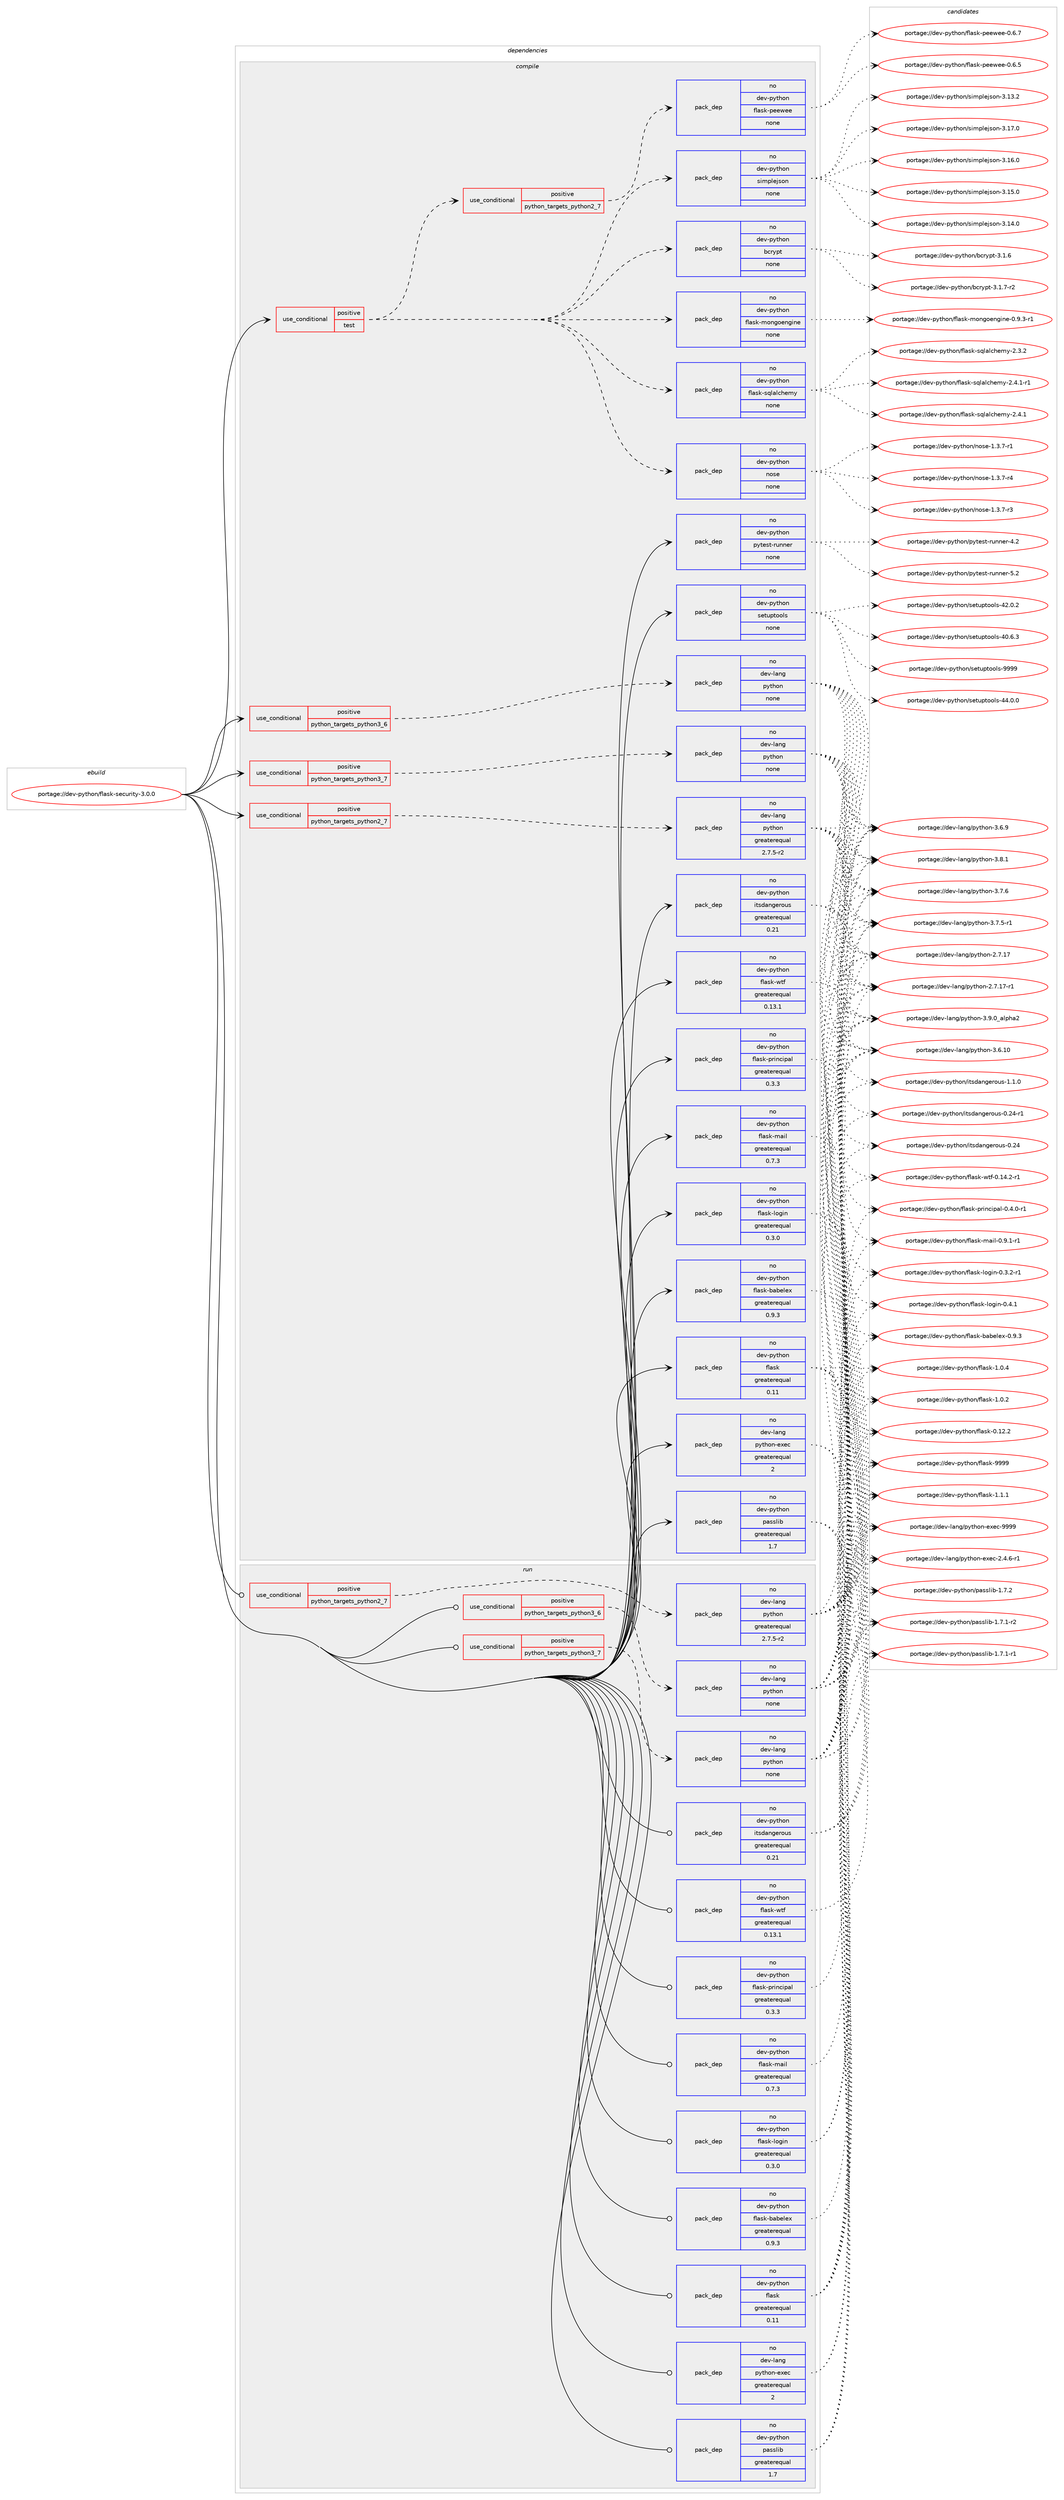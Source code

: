 digraph prolog {

# *************
# Graph options
# *************

newrank=true;
concentrate=true;
compound=true;
graph [rankdir=LR,fontname=Helvetica,fontsize=10,ranksep=1.5];#, ranksep=2.5, nodesep=0.2];
edge  [arrowhead=vee];
node  [fontname=Helvetica,fontsize=10];

# **********
# The ebuild
# **********

subgraph cluster_leftcol {
color=gray;
rank=same;
label=<<i>ebuild</i>>;
id [label="portage://dev-python/flask-security-3.0.0", color=red, width=4, href="../dev-python/flask-security-3.0.0.svg"];
}

# ****************
# The dependencies
# ****************

subgraph cluster_midcol {
color=gray;
label=<<i>dependencies</i>>;
subgraph cluster_compile {
fillcolor="#eeeeee";
style=filled;
label=<<i>compile</i>>;
subgraph cond115737 {
dependency460338 [label=<<TABLE BORDER="0" CELLBORDER="1" CELLSPACING="0" CELLPADDING="4"><TR><TD ROWSPAN="3" CELLPADDING="10">use_conditional</TD></TR><TR><TD>positive</TD></TR><TR><TD>python_targets_python2_7</TD></TR></TABLE>>, shape=none, color=red];
subgraph pack339611 {
dependency460339 [label=<<TABLE BORDER="0" CELLBORDER="1" CELLSPACING="0" CELLPADDING="4" WIDTH="220"><TR><TD ROWSPAN="6" CELLPADDING="30">pack_dep</TD></TR><TR><TD WIDTH="110">no</TD></TR><TR><TD>dev-lang</TD></TR><TR><TD>python</TD></TR><TR><TD>greaterequal</TD></TR><TR><TD>2.7.5-r2</TD></TR></TABLE>>, shape=none, color=blue];
}
dependency460338:e -> dependency460339:w [weight=20,style="dashed",arrowhead="vee"];
}
id:e -> dependency460338:w [weight=20,style="solid",arrowhead="vee"];
subgraph cond115738 {
dependency460340 [label=<<TABLE BORDER="0" CELLBORDER="1" CELLSPACING="0" CELLPADDING="4"><TR><TD ROWSPAN="3" CELLPADDING="10">use_conditional</TD></TR><TR><TD>positive</TD></TR><TR><TD>python_targets_python3_6</TD></TR></TABLE>>, shape=none, color=red];
subgraph pack339612 {
dependency460341 [label=<<TABLE BORDER="0" CELLBORDER="1" CELLSPACING="0" CELLPADDING="4" WIDTH="220"><TR><TD ROWSPAN="6" CELLPADDING="30">pack_dep</TD></TR><TR><TD WIDTH="110">no</TD></TR><TR><TD>dev-lang</TD></TR><TR><TD>python</TD></TR><TR><TD>none</TD></TR><TR><TD></TD></TR></TABLE>>, shape=none, color=blue];
}
dependency460340:e -> dependency460341:w [weight=20,style="dashed",arrowhead="vee"];
}
id:e -> dependency460340:w [weight=20,style="solid",arrowhead="vee"];
subgraph cond115739 {
dependency460342 [label=<<TABLE BORDER="0" CELLBORDER="1" CELLSPACING="0" CELLPADDING="4"><TR><TD ROWSPAN="3" CELLPADDING="10">use_conditional</TD></TR><TR><TD>positive</TD></TR><TR><TD>python_targets_python3_7</TD></TR></TABLE>>, shape=none, color=red];
subgraph pack339613 {
dependency460343 [label=<<TABLE BORDER="0" CELLBORDER="1" CELLSPACING="0" CELLPADDING="4" WIDTH="220"><TR><TD ROWSPAN="6" CELLPADDING="30">pack_dep</TD></TR><TR><TD WIDTH="110">no</TD></TR><TR><TD>dev-lang</TD></TR><TR><TD>python</TD></TR><TR><TD>none</TD></TR><TR><TD></TD></TR></TABLE>>, shape=none, color=blue];
}
dependency460342:e -> dependency460343:w [weight=20,style="dashed",arrowhead="vee"];
}
id:e -> dependency460342:w [weight=20,style="solid",arrowhead="vee"];
subgraph cond115740 {
dependency460344 [label=<<TABLE BORDER="0" CELLBORDER="1" CELLSPACING="0" CELLPADDING="4"><TR><TD ROWSPAN="3" CELLPADDING="10">use_conditional</TD></TR><TR><TD>positive</TD></TR><TR><TD>test</TD></TR></TABLE>>, shape=none, color=red];
subgraph pack339614 {
dependency460345 [label=<<TABLE BORDER="0" CELLBORDER="1" CELLSPACING="0" CELLPADDING="4" WIDTH="220"><TR><TD ROWSPAN="6" CELLPADDING="30">pack_dep</TD></TR><TR><TD WIDTH="110">no</TD></TR><TR><TD>dev-python</TD></TR><TR><TD>nose</TD></TR><TR><TD>none</TD></TR><TR><TD></TD></TR></TABLE>>, shape=none, color=blue];
}
dependency460344:e -> dependency460345:w [weight=20,style="dashed",arrowhead="vee"];
subgraph pack339615 {
dependency460346 [label=<<TABLE BORDER="0" CELLBORDER="1" CELLSPACING="0" CELLPADDING="4" WIDTH="220"><TR><TD ROWSPAN="6" CELLPADDING="30">pack_dep</TD></TR><TR><TD WIDTH="110">no</TD></TR><TR><TD>dev-python</TD></TR><TR><TD>flask-sqlalchemy</TD></TR><TR><TD>none</TD></TR><TR><TD></TD></TR></TABLE>>, shape=none, color=blue];
}
dependency460344:e -> dependency460346:w [weight=20,style="dashed",arrowhead="vee"];
subgraph pack339616 {
dependency460347 [label=<<TABLE BORDER="0" CELLBORDER="1" CELLSPACING="0" CELLPADDING="4" WIDTH="220"><TR><TD ROWSPAN="6" CELLPADDING="30">pack_dep</TD></TR><TR><TD WIDTH="110">no</TD></TR><TR><TD>dev-python</TD></TR><TR><TD>flask-mongoengine</TD></TR><TR><TD>none</TD></TR><TR><TD></TD></TR></TABLE>>, shape=none, color=blue];
}
dependency460344:e -> dependency460347:w [weight=20,style="dashed",arrowhead="vee"];
subgraph pack339617 {
dependency460348 [label=<<TABLE BORDER="0" CELLBORDER="1" CELLSPACING="0" CELLPADDING="4" WIDTH="220"><TR><TD ROWSPAN="6" CELLPADDING="30">pack_dep</TD></TR><TR><TD WIDTH="110">no</TD></TR><TR><TD>dev-python</TD></TR><TR><TD>bcrypt</TD></TR><TR><TD>none</TD></TR><TR><TD></TD></TR></TABLE>>, shape=none, color=blue];
}
dependency460344:e -> dependency460348:w [weight=20,style="dashed",arrowhead="vee"];
subgraph pack339618 {
dependency460349 [label=<<TABLE BORDER="0" CELLBORDER="1" CELLSPACING="0" CELLPADDING="4" WIDTH="220"><TR><TD ROWSPAN="6" CELLPADDING="30">pack_dep</TD></TR><TR><TD WIDTH="110">no</TD></TR><TR><TD>dev-python</TD></TR><TR><TD>simplejson</TD></TR><TR><TD>none</TD></TR><TR><TD></TD></TR></TABLE>>, shape=none, color=blue];
}
dependency460344:e -> dependency460349:w [weight=20,style="dashed",arrowhead="vee"];
subgraph cond115741 {
dependency460350 [label=<<TABLE BORDER="0" CELLBORDER="1" CELLSPACING="0" CELLPADDING="4"><TR><TD ROWSPAN="3" CELLPADDING="10">use_conditional</TD></TR><TR><TD>positive</TD></TR><TR><TD>python_targets_python2_7</TD></TR></TABLE>>, shape=none, color=red];
subgraph pack339619 {
dependency460351 [label=<<TABLE BORDER="0" CELLBORDER="1" CELLSPACING="0" CELLPADDING="4" WIDTH="220"><TR><TD ROWSPAN="6" CELLPADDING="30">pack_dep</TD></TR><TR><TD WIDTH="110">no</TD></TR><TR><TD>dev-python</TD></TR><TR><TD>flask-peewee</TD></TR><TR><TD>none</TD></TR><TR><TD></TD></TR></TABLE>>, shape=none, color=blue];
}
dependency460350:e -> dependency460351:w [weight=20,style="dashed",arrowhead="vee"];
}
dependency460344:e -> dependency460350:w [weight=20,style="dashed",arrowhead="vee"];
}
id:e -> dependency460344:w [weight=20,style="solid",arrowhead="vee"];
subgraph pack339620 {
dependency460352 [label=<<TABLE BORDER="0" CELLBORDER="1" CELLSPACING="0" CELLPADDING="4" WIDTH="220"><TR><TD ROWSPAN="6" CELLPADDING="30">pack_dep</TD></TR><TR><TD WIDTH="110">no</TD></TR><TR><TD>dev-lang</TD></TR><TR><TD>python-exec</TD></TR><TR><TD>greaterequal</TD></TR><TR><TD>2</TD></TR></TABLE>>, shape=none, color=blue];
}
id:e -> dependency460352:w [weight=20,style="solid",arrowhead="vee"];
subgraph pack339621 {
dependency460353 [label=<<TABLE BORDER="0" CELLBORDER="1" CELLSPACING="0" CELLPADDING="4" WIDTH="220"><TR><TD ROWSPAN="6" CELLPADDING="30">pack_dep</TD></TR><TR><TD WIDTH="110">no</TD></TR><TR><TD>dev-python</TD></TR><TR><TD>flask</TD></TR><TR><TD>greaterequal</TD></TR><TR><TD>0.11</TD></TR></TABLE>>, shape=none, color=blue];
}
id:e -> dependency460353:w [weight=20,style="solid",arrowhead="vee"];
subgraph pack339622 {
dependency460354 [label=<<TABLE BORDER="0" CELLBORDER="1" CELLSPACING="0" CELLPADDING="4" WIDTH="220"><TR><TD ROWSPAN="6" CELLPADDING="30">pack_dep</TD></TR><TR><TD WIDTH="110">no</TD></TR><TR><TD>dev-python</TD></TR><TR><TD>flask-babelex</TD></TR><TR><TD>greaterequal</TD></TR><TR><TD>0.9.3</TD></TR></TABLE>>, shape=none, color=blue];
}
id:e -> dependency460354:w [weight=20,style="solid",arrowhead="vee"];
subgraph pack339623 {
dependency460355 [label=<<TABLE BORDER="0" CELLBORDER="1" CELLSPACING="0" CELLPADDING="4" WIDTH="220"><TR><TD ROWSPAN="6" CELLPADDING="30">pack_dep</TD></TR><TR><TD WIDTH="110">no</TD></TR><TR><TD>dev-python</TD></TR><TR><TD>flask-login</TD></TR><TR><TD>greaterequal</TD></TR><TR><TD>0.3.0</TD></TR></TABLE>>, shape=none, color=blue];
}
id:e -> dependency460355:w [weight=20,style="solid",arrowhead="vee"];
subgraph pack339624 {
dependency460356 [label=<<TABLE BORDER="0" CELLBORDER="1" CELLSPACING="0" CELLPADDING="4" WIDTH="220"><TR><TD ROWSPAN="6" CELLPADDING="30">pack_dep</TD></TR><TR><TD WIDTH="110">no</TD></TR><TR><TD>dev-python</TD></TR><TR><TD>flask-mail</TD></TR><TR><TD>greaterequal</TD></TR><TR><TD>0.7.3</TD></TR></TABLE>>, shape=none, color=blue];
}
id:e -> dependency460356:w [weight=20,style="solid",arrowhead="vee"];
subgraph pack339625 {
dependency460357 [label=<<TABLE BORDER="0" CELLBORDER="1" CELLSPACING="0" CELLPADDING="4" WIDTH="220"><TR><TD ROWSPAN="6" CELLPADDING="30">pack_dep</TD></TR><TR><TD WIDTH="110">no</TD></TR><TR><TD>dev-python</TD></TR><TR><TD>flask-principal</TD></TR><TR><TD>greaterequal</TD></TR><TR><TD>0.3.3</TD></TR></TABLE>>, shape=none, color=blue];
}
id:e -> dependency460357:w [weight=20,style="solid",arrowhead="vee"];
subgraph pack339626 {
dependency460358 [label=<<TABLE BORDER="0" CELLBORDER="1" CELLSPACING="0" CELLPADDING="4" WIDTH="220"><TR><TD ROWSPAN="6" CELLPADDING="30">pack_dep</TD></TR><TR><TD WIDTH="110">no</TD></TR><TR><TD>dev-python</TD></TR><TR><TD>flask-wtf</TD></TR><TR><TD>greaterequal</TD></TR><TR><TD>0.13.1</TD></TR></TABLE>>, shape=none, color=blue];
}
id:e -> dependency460358:w [weight=20,style="solid",arrowhead="vee"];
subgraph pack339627 {
dependency460359 [label=<<TABLE BORDER="0" CELLBORDER="1" CELLSPACING="0" CELLPADDING="4" WIDTH="220"><TR><TD ROWSPAN="6" CELLPADDING="30">pack_dep</TD></TR><TR><TD WIDTH="110">no</TD></TR><TR><TD>dev-python</TD></TR><TR><TD>itsdangerous</TD></TR><TR><TD>greaterequal</TD></TR><TR><TD>0.21</TD></TR></TABLE>>, shape=none, color=blue];
}
id:e -> dependency460359:w [weight=20,style="solid",arrowhead="vee"];
subgraph pack339628 {
dependency460360 [label=<<TABLE BORDER="0" CELLBORDER="1" CELLSPACING="0" CELLPADDING="4" WIDTH="220"><TR><TD ROWSPAN="6" CELLPADDING="30">pack_dep</TD></TR><TR><TD WIDTH="110">no</TD></TR><TR><TD>dev-python</TD></TR><TR><TD>passlib</TD></TR><TR><TD>greaterequal</TD></TR><TR><TD>1.7</TD></TR></TABLE>>, shape=none, color=blue];
}
id:e -> dependency460360:w [weight=20,style="solid",arrowhead="vee"];
subgraph pack339629 {
dependency460361 [label=<<TABLE BORDER="0" CELLBORDER="1" CELLSPACING="0" CELLPADDING="4" WIDTH="220"><TR><TD ROWSPAN="6" CELLPADDING="30">pack_dep</TD></TR><TR><TD WIDTH="110">no</TD></TR><TR><TD>dev-python</TD></TR><TR><TD>pytest-runner</TD></TR><TR><TD>none</TD></TR><TR><TD></TD></TR></TABLE>>, shape=none, color=blue];
}
id:e -> dependency460361:w [weight=20,style="solid",arrowhead="vee"];
subgraph pack339630 {
dependency460362 [label=<<TABLE BORDER="0" CELLBORDER="1" CELLSPACING="0" CELLPADDING="4" WIDTH="220"><TR><TD ROWSPAN="6" CELLPADDING="30">pack_dep</TD></TR><TR><TD WIDTH="110">no</TD></TR><TR><TD>dev-python</TD></TR><TR><TD>setuptools</TD></TR><TR><TD>none</TD></TR><TR><TD></TD></TR></TABLE>>, shape=none, color=blue];
}
id:e -> dependency460362:w [weight=20,style="solid",arrowhead="vee"];
}
subgraph cluster_compileandrun {
fillcolor="#eeeeee";
style=filled;
label=<<i>compile and run</i>>;
}
subgraph cluster_run {
fillcolor="#eeeeee";
style=filled;
label=<<i>run</i>>;
subgraph cond115742 {
dependency460363 [label=<<TABLE BORDER="0" CELLBORDER="1" CELLSPACING="0" CELLPADDING="4"><TR><TD ROWSPAN="3" CELLPADDING="10">use_conditional</TD></TR><TR><TD>positive</TD></TR><TR><TD>python_targets_python2_7</TD></TR></TABLE>>, shape=none, color=red];
subgraph pack339631 {
dependency460364 [label=<<TABLE BORDER="0" CELLBORDER="1" CELLSPACING="0" CELLPADDING="4" WIDTH="220"><TR><TD ROWSPAN="6" CELLPADDING="30">pack_dep</TD></TR><TR><TD WIDTH="110">no</TD></TR><TR><TD>dev-lang</TD></TR><TR><TD>python</TD></TR><TR><TD>greaterequal</TD></TR><TR><TD>2.7.5-r2</TD></TR></TABLE>>, shape=none, color=blue];
}
dependency460363:e -> dependency460364:w [weight=20,style="dashed",arrowhead="vee"];
}
id:e -> dependency460363:w [weight=20,style="solid",arrowhead="odot"];
subgraph cond115743 {
dependency460365 [label=<<TABLE BORDER="0" CELLBORDER="1" CELLSPACING="0" CELLPADDING="4"><TR><TD ROWSPAN="3" CELLPADDING="10">use_conditional</TD></TR><TR><TD>positive</TD></TR><TR><TD>python_targets_python3_6</TD></TR></TABLE>>, shape=none, color=red];
subgraph pack339632 {
dependency460366 [label=<<TABLE BORDER="0" CELLBORDER="1" CELLSPACING="0" CELLPADDING="4" WIDTH="220"><TR><TD ROWSPAN="6" CELLPADDING="30">pack_dep</TD></TR><TR><TD WIDTH="110">no</TD></TR><TR><TD>dev-lang</TD></TR><TR><TD>python</TD></TR><TR><TD>none</TD></TR><TR><TD></TD></TR></TABLE>>, shape=none, color=blue];
}
dependency460365:e -> dependency460366:w [weight=20,style="dashed",arrowhead="vee"];
}
id:e -> dependency460365:w [weight=20,style="solid",arrowhead="odot"];
subgraph cond115744 {
dependency460367 [label=<<TABLE BORDER="0" CELLBORDER="1" CELLSPACING="0" CELLPADDING="4"><TR><TD ROWSPAN="3" CELLPADDING="10">use_conditional</TD></TR><TR><TD>positive</TD></TR><TR><TD>python_targets_python3_7</TD></TR></TABLE>>, shape=none, color=red];
subgraph pack339633 {
dependency460368 [label=<<TABLE BORDER="0" CELLBORDER="1" CELLSPACING="0" CELLPADDING="4" WIDTH="220"><TR><TD ROWSPAN="6" CELLPADDING="30">pack_dep</TD></TR><TR><TD WIDTH="110">no</TD></TR><TR><TD>dev-lang</TD></TR><TR><TD>python</TD></TR><TR><TD>none</TD></TR><TR><TD></TD></TR></TABLE>>, shape=none, color=blue];
}
dependency460367:e -> dependency460368:w [weight=20,style="dashed",arrowhead="vee"];
}
id:e -> dependency460367:w [weight=20,style="solid",arrowhead="odot"];
subgraph pack339634 {
dependency460369 [label=<<TABLE BORDER="0" CELLBORDER="1" CELLSPACING="0" CELLPADDING="4" WIDTH="220"><TR><TD ROWSPAN="6" CELLPADDING="30">pack_dep</TD></TR><TR><TD WIDTH="110">no</TD></TR><TR><TD>dev-lang</TD></TR><TR><TD>python-exec</TD></TR><TR><TD>greaterequal</TD></TR><TR><TD>2</TD></TR></TABLE>>, shape=none, color=blue];
}
id:e -> dependency460369:w [weight=20,style="solid",arrowhead="odot"];
subgraph pack339635 {
dependency460370 [label=<<TABLE BORDER="0" CELLBORDER="1" CELLSPACING="0" CELLPADDING="4" WIDTH="220"><TR><TD ROWSPAN="6" CELLPADDING="30">pack_dep</TD></TR><TR><TD WIDTH="110">no</TD></TR><TR><TD>dev-python</TD></TR><TR><TD>flask</TD></TR><TR><TD>greaterequal</TD></TR><TR><TD>0.11</TD></TR></TABLE>>, shape=none, color=blue];
}
id:e -> dependency460370:w [weight=20,style="solid",arrowhead="odot"];
subgraph pack339636 {
dependency460371 [label=<<TABLE BORDER="0" CELLBORDER="1" CELLSPACING="0" CELLPADDING="4" WIDTH="220"><TR><TD ROWSPAN="6" CELLPADDING="30">pack_dep</TD></TR><TR><TD WIDTH="110">no</TD></TR><TR><TD>dev-python</TD></TR><TR><TD>flask-babelex</TD></TR><TR><TD>greaterequal</TD></TR><TR><TD>0.9.3</TD></TR></TABLE>>, shape=none, color=blue];
}
id:e -> dependency460371:w [weight=20,style="solid",arrowhead="odot"];
subgraph pack339637 {
dependency460372 [label=<<TABLE BORDER="0" CELLBORDER="1" CELLSPACING="0" CELLPADDING="4" WIDTH="220"><TR><TD ROWSPAN="6" CELLPADDING="30">pack_dep</TD></TR><TR><TD WIDTH="110">no</TD></TR><TR><TD>dev-python</TD></TR><TR><TD>flask-login</TD></TR><TR><TD>greaterequal</TD></TR><TR><TD>0.3.0</TD></TR></TABLE>>, shape=none, color=blue];
}
id:e -> dependency460372:w [weight=20,style="solid",arrowhead="odot"];
subgraph pack339638 {
dependency460373 [label=<<TABLE BORDER="0" CELLBORDER="1" CELLSPACING="0" CELLPADDING="4" WIDTH="220"><TR><TD ROWSPAN="6" CELLPADDING="30">pack_dep</TD></TR><TR><TD WIDTH="110">no</TD></TR><TR><TD>dev-python</TD></TR><TR><TD>flask-mail</TD></TR><TR><TD>greaterequal</TD></TR><TR><TD>0.7.3</TD></TR></TABLE>>, shape=none, color=blue];
}
id:e -> dependency460373:w [weight=20,style="solid",arrowhead="odot"];
subgraph pack339639 {
dependency460374 [label=<<TABLE BORDER="0" CELLBORDER="1" CELLSPACING="0" CELLPADDING="4" WIDTH="220"><TR><TD ROWSPAN="6" CELLPADDING="30">pack_dep</TD></TR><TR><TD WIDTH="110">no</TD></TR><TR><TD>dev-python</TD></TR><TR><TD>flask-principal</TD></TR><TR><TD>greaterequal</TD></TR><TR><TD>0.3.3</TD></TR></TABLE>>, shape=none, color=blue];
}
id:e -> dependency460374:w [weight=20,style="solid",arrowhead="odot"];
subgraph pack339640 {
dependency460375 [label=<<TABLE BORDER="0" CELLBORDER="1" CELLSPACING="0" CELLPADDING="4" WIDTH="220"><TR><TD ROWSPAN="6" CELLPADDING="30">pack_dep</TD></TR><TR><TD WIDTH="110">no</TD></TR><TR><TD>dev-python</TD></TR><TR><TD>flask-wtf</TD></TR><TR><TD>greaterequal</TD></TR><TR><TD>0.13.1</TD></TR></TABLE>>, shape=none, color=blue];
}
id:e -> dependency460375:w [weight=20,style="solid",arrowhead="odot"];
subgraph pack339641 {
dependency460376 [label=<<TABLE BORDER="0" CELLBORDER="1" CELLSPACING="0" CELLPADDING="4" WIDTH="220"><TR><TD ROWSPAN="6" CELLPADDING="30">pack_dep</TD></TR><TR><TD WIDTH="110">no</TD></TR><TR><TD>dev-python</TD></TR><TR><TD>itsdangerous</TD></TR><TR><TD>greaterequal</TD></TR><TR><TD>0.21</TD></TR></TABLE>>, shape=none, color=blue];
}
id:e -> dependency460376:w [weight=20,style="solid",arrowhead="odot"];
subgraph pack339642 {
dependency460377 [label=<<TABLE BORDER="0" CELLBORDER="1" CELLSPACING="0" CELLPADDING="4" WIDTH="220"><TR><TD ROWSPAN="6" CELLPADDING="30">pack_dep</TD></TR><TR><TD WIDTH="110">no</TD></TR><TR><TD>dev-python</TD></TR><TR><TD>passlib</TD></TR><TR><TD>greaterequal</TD></TR><TR><TD>1.7</TD></TR></TABLE>>, shape=none, color=blue];
}
id:e -> dependency460377:w [weight=20,style="solid",arrowhead="odot"];
}
}

# **************
# The candidates
# **************

subgraph cluster_choices {
rank=same;
color=gray;
label=<<i>candidates</i>>;

subgraph choice339611 {
color=black;
nodesep=1;
choice10010111845108971101034711212111610411111045514657464895971081121049750 [label="portage://dev-lang/python-3.9.0_alpha2", color=red, width=4,href="../dev-lang/python-3.9.0_alpha2.svg"];
choice100101118451089711010347112121116104111110455146564649 [label="portage://dev-lang/python-3.8.1", color=red, width=4,href="../dev-lang/python-3.8.1.svg"];
choice100101118451089711010347112121116104111110455146554654 [label="portage://dev-lang/python-3.7.6", color=red, width=4,href="../dev-lang/python-3.7.6.svg"];
choice1001011184510897110103471121211161041111104551465546534511449 [label="portage://dev-lang/python-3.7.5-r1", color=red, width=4,href="../dev-lang/python-3.7.5-r1.svg"];
choice100101118451089711010347112121116104111110455146544657 [label="portage://dev-lang/python-3.6.9", color=red, width=4,href="../dev-lang/python-3.6.9.svg"];
choice10010111845108971101034711212111610411111045514654464948 [label="portage://dev-lang/python-3.6.10", color=red, width=4,href="../dev-lang/python-3.6.10.svg"];
choice100101118451089711010347112121116104111110455046554649554511449 [label="portage://dev-lang/python-2.7.17-r1", color=red, width=4,href="../dev-lang/python-2.7.17-r1.svg"];
choice10010111845108971101034711212111610411111045504655464955 [label="portage://dev-lang/python-2.7.17", color=red, width=4,href="../dev-lang/python-2.7.17.svg"];
dependency460339:e -> choice10010111845108971101034711212111610411111045514657464895971081121049750:w [style=dotted,weight="100"];
dependency460339:e -> choice100101118451089711010347112121116104111110455146564649:w [style=dotted,weight="100"];
dependency460339:e -> choice100101118451089711010347112121116104111110455146554654:w [style=dotted,weight="100"];
dependency460339:e -> choice1001011184510897110103471121211161041111104551465546534511449:w [style=dotted,weight="100"];
dependency460339:e -> choice100101118451089711010347112121116104111110455146544657:w [style=dotted,weight="100"];
dependency460339:e -> choice10010111845108971101034711212111610411111045514654464948:w [style=dotted,weight="100"];
dependency460339:e -> choice100101118451089711010347112121116104111110455046554649554511449:w [style=dotted,weight="100"];
dependency460339:e -> choice10010111845108971101034711212111610411111045504655464955:w [style=dotted,weight="100"];
}
subgraph choice339612 {
color=black;
nodesep=1;
choice10010111845108971101034711212111610411111045514657464895971081121049750 [label="portage://dev-lang/python-3.9.0_alpha2", color=red, width=4,href="../dev-lang/python-3.9.0_alpha2.svg"];
choice100101118451089711010347112121116104111110455146564649 [label="portage://dev-lang/python-3.8.1", color=red, width=4,href="../dev-lang/python-3.8.1.svg"];
choice100101118451089711010347112121116104111110455146554654 [label="portage://dev-lang/python-3.7.6", color=red, width=4,href="../dev-lang/python-3.7.6.svg"];
choice1001011184510897110103471121211161041111104551465546534511449 [label="portage://dev-lang/python-3.7.5-r1", color=red, width=4,href="../dev-lang/python-3.7.5-r1.svg"];
choice100101118451089711010347112121116104111110455146544657 [label="portage://dev-lang/python-3.6.9", color=red, width=4,href="../dev-lang/python-3.6.9.svg"];
choice10010111845108971101034711212111610411111045514654464948 [label="portage://dev-lang/python-3.6.10", color=red, width=4,href="../dev-lang/python-3.6.10.svg"];
choice100101118451089711010347112121116104111110455046554649554511449 [label="portage://dev-lang/python-2.7.17-r1", color=red, width=4,href="../dev-lang/python-2.7.17-r1.svg"];
choice10010111845108971101034711212111610411111045504655464955 [label="portage://dev-lang/python-2.7.17", color=red, width=4,href="../dev-lang/python-2.7.17.svg"];
dependency460341:e -> choice10010111845108971101034711212111610411111045514657464895971081121049750:w [style=dotted,weight="100"];
dependency460341:e -> choice100101118451089711010347112121116104111110455146564649:w [style=dotted,weight="100"];
dependency460341:e -> choice100101118451089711010347112121116104111110455146554654:w [style=dotted,weight="100"];
dependency460341:e -> choice1001011184510897110103471121211161041111104551465546534511449:w [style=dotted,weight="100"];
dependency460341:e -> choice100101118451089711010347112121116104111110455146544657:w [style=dotted,weight="100"];
dependency460341:e -> choice10010111845108971101034711212111610411111045514654464948:w [style=dotted,weight="100"];
dependency460341:e -> choice100101118451089711010347112121116104111110455046554649554511449:w [style=dotted,weight="100"];
dependency460341:e -> choice10010111845108971101034711212111610411111045504655464955:w [style=dotted,weight="100"];
}
subgraph choice339613 {
color=black;
nodesep=1;
choice10010111845108971101034711212111610411111045514657464895971081121049750 [label="portage://dev-lang/python-3.9.0_alpha2", color=red, width=4,href="../dev-lang/python-3.9.0_alpha2.svg"];
choice100101118451089711010347112121116104111110455146564649 [label="portage://dev-lang/python-3.8.1", color=red, width=4,href="../dev-lang/python-3.8.1.svg"];
choice100101118451089711010347112121116104111110455146554654 [label="portage://dev-lang/python-3.7.6", color=red, width=4,href="../dev-lang/python-3.7.6.svg"];
choice1001011184510897110103471121211161041111104551465546534511449 [label="portage://dev-lang/python-3.7.5-r1", color=red, width=4,href="../dev-lang/python-3.7.5-r1.svg"];
choice100101118451089711010347112121116104111110455146544657 [label="portage://dev-lang/python-3.6.9", color=red, width=4,href="../dev-lang/python-3.6.9.svg"];
choice10010111845108971101034711212111610411111045514654464948 [label="portage://dev-lang/python-3.6.10", color=red, width=4,href="../dev-lang/python-3.6.10.svg"];
choice100101118451089711010347112121116104111110455046554649554511449 [label="portage://dev-lang/python-2.7.17-r1", color=red, width=4,href="../dev-lang/python-2.7.17-r1.svg"];
choice10010111845108971101034711212111610411111045504655464955 [label="portage://dev-lang/python-2.7.17", color=red, width=4,href="../dev-lang/python-2.7.17.svg"];
dependency460343:e -> choice10010111845108971101034711212111610411111045514657464895971081121049750:w [style=dotted,weight="100"];
dependency460343:e -> choice100101118451089711010347112121116104111110455146564649:w [style=dotted,weight="100"];
dependency460343:e -> choice100101118451089711010347112121116104111110455146554654:w [style=dotted,weight="100"];
dependency460343:e -> choice1001011184510897110103471121211161041111104551465546534511449:w [style=dotted,weight="100"];
dependency460343:e -> choice100101118451089711010347112121116104111110455146544657:w [style=dotted,weight="100"];
dependency460343:e -> choice10010111845108971101034711212111610411111045514654464948:w [style=dotted,weight="100"];
dependency460343:e -> choice100101118451089711010347112121116104111110455046554649554511449:w [style=dotted,weight="100"];
dependency460343:e -> choice10010111845108971101034711212111610411111045504655464955:w [style=dotted,weight="100"];
}
subgraph choice339614 {
color=black;
nodesep=1;
choice10010111845112121116104111110471101111151014549465146554511452 [label="portage://dev-python/nose-1.3.7-r4", color=red, width=4,href="../dev-python/nose-1.3.7-r4.svg"];
choice10010111845112121116104111110471101111151014549465146554511451 [label="portage://dev-python/nose-1.3.7-r3", color=red, width=4,href="../dev-python/nose-1.3.7-r3.svg"];
choice10010111845112121116104111110471101111151014549465146554511449 [label="portage://dev-python/nose-1.3.7-r1", color=red, width=4,href="../dev-python/nose-1.3.7-r1.svg"];
dependency460345:e -> choice10010111845112121116104111110471101111151014549465146554511452:w [style=dotted,weight="100"];
dependency460345:e -> choice10010111845112121116104111110471101111151014549465146554511451:w [style=dotted,weight="100"];
dependency460345:e -> choice10010111845112121116104111110471101111151014549465146554511449:w [style=dotted,weight="100"];
}
subgraph choice339615 {
color=black;
nodesep=1;
choice1001011184511212111610411111047102108971151074511511310897108991041011091214550465246494511449 [label="portage://dev-python/flask-sqlalchemy-2.4.1-r1", color=red, width=4,href="../dev-python/flask-sqlalchemy-2.4.1-r1.svg"];
choice100101118451121211161041111104710210897115107451151131089710899104101109121455046524649 [label="portage://dev-python/flask-sqlalchemy-2.4.1", color=red, width=4,href="../dev-python/flask-sqlalchemy-2.4.1.svg"];
choice100101118451121211161041111104710210897115107451151131089710899104101109121455046514650 [label="portage://dev-python/flask-sqlalchemy-2.3.2", color=red, width=4,href="../dev-python/flask-sqlalchemy-2.3.2.svg"];
dependency460346:e -> choice1001011184511212111610411111047102108971151074511511310897108991041011091214550465246494511449:w [style=dotted,weight="100"];
dependency460346:e -> choice100101118451121211161041111104710210897115107451151131089710899104101109121455046524649:w [style=dotted,weight="100"];
dependency460346:e -> choice100101118451121211161041111104710210897115107451151131089710899104101109121455046514650:w [style=dotted,weight="100"];
}
subgraph choice339616 {
color=black;
nodesep=1;
choice100101118451121211161041111104710210897115107451091111101031111011101031051101014548465746514511449 [label="portage://dev-python/flask-mongoengine-0.9.3-r1", color=red, width=4,href="../dev-python/flask-mongoengine-0.9.3-r1.svg"];
dependency460347:e -> choice100101118451121211161041111104710210897115107451091111101031111011101031051101014548465746514511449:w [style=dotted,weight="100"];
}
subgraph choice339617 {
color=black;
nodesep=1;
choice100101118451121211161041111104798991141211121164551464946554511450 [label="portage://dev-python/bcrypt-3.1.7-r2", color=red, width=4,href="../dev-python/bcrypt-3.1.7-r2.svg"];
choice10010111845112121116104111110479899114121112116455146494654 [label="portage://dev-python/bcrypt-3.1.6", color=red, width=4,href="../dev-python/bcrypt-3.1.6.svg"];
dependency460348:e -> choice100101118451121211161041111104798991141211121164551464946554511450:w [style=dotted,weight="100"];
dependency460348:e -> choice10010111845112121116104111110479899114121112116455146494654:w [style=dotted,weight="100"];
}
subgraph choice339618 {
color=black;
nodesep=1;
choice100101118451121211161041111104711510510911210810110611511111045514649554648 [label="portage://dev-python/simplejson-3.17.0", color=red, width=4,href="../dev-python/simplejson-3.17.0.svg"];
choice100101118451121211161041111104711510510911210810110611511111045514649544648 [label="portage://dev-python/simplejson-3.16.0", color=red, width=4,href="../dev-python/simplejson-3.16.0.svg"];
choice100101118451121211161041111104711510510911210810110611511111045514649534648 [label="portage://dev-python/simplejson-3.15.0", color=red, width=4,href="../dev-python/simplejson-3.15.0.svg"];
choice100101118451121211161041111104711510510911210810110611511111045514649524648 [label="portage://dev-python/simplejson-3.14.0", color=red, width=4,href="../dev-python/simplejson-3.14.0.svg"];
choice100101118451121211161041111104711510510911210810110611511111045514649514650 [label="portage://dev-python/simplejson-3.13.2", color=red, width=4,href="../dev-python/simplejson-3.13.2.svg"];
dependency460349:e -> choice100101118451121211161041111104711510510911210810110611511111045514649554648:w [style=dotted,weight="100"];
dependency460349:e -> choice100101118451121211161041111104711510510911210810110611511111045514649544648:w [style=dotted,weight="100"];
dependency460349:e -> choice100101118451121211161041111104711510510911210810110611511111045514649534648:w [style=dotted,weight="100"];
dependency460349:e -> choice100101118451121211161041111104711510510911210810110611511111045514649524648:w [style=dotted,weight="100"];
dependency460349:e -> choice100101118451121211161041111104711510510911210810110611511111045514649514650:w [style=dotted,weight="100"];
}
subgraph choice339619 {
color=black;
nodesep=1;
choice10010111845112121116104111110471021089711510745112101101119101101454846544655 [label="portage://dev-python/flask-peewee-0.6.7", color=red, width=4,href="../dev-python/flask-peewee-0.6.7.svg"];
choice10010111845112121116104111110471021089711510745112101101119101101454846544653 [label="portage://dev-python/flask-peewee-0.6.5", color=red, width=4,href="../dev-python/flask-peewee-0.6.5.svg"];
dependency460351:e -> choice10010111845112121116104111110471021089711510745112101101119101101454846544655:w [style=dotted,weight="100"];
dependency460351:e -> choice10010111845112121116104111110471021089711510745112101101119101101454846544653:w [style=dotted,weight="100"];
}
subgraph choice339620 {
color=black;
nodesep=1;
choice10010111845108971101034711212111610411111045101120101994557575757 [label="portage://dev-lang/python-exec-9999", color=red, width=4,href="../dev-lang/python-exec-9999.svg"];
choice10010111845108971101034711212111610411111045101120101994550465246544511449 [label="portage://dev-lang/python-exec-2.4.6-r1", color=red, width=4,href="../dev-lang/python-exec-2.4.6-r1.svg"];
dependency460352:e -> choice10010111845108971101034711212111610411111045101120101994557575757:w [style=dotted,weight="100"];
dependency460352:e -> choice10010111845108971101034711212111610411111045101120101994550465246544511449:w [style=dotted,weight="100"];
}
subgraph choice339621 {
color=black;
nodesep=1;
choice1001011184511212111610411111047102108971151074557575757 [label="portage://dev-python/flask-9999", color=red, width=4,href="../dev-python/flask-9999.svg"];
choice100101118451121211161041111104710210897115107454946494649 [label="portage://dev-python/flask-1.1.1", color=red, width=4,href="../dev-python/flask-1.1.1.svg"];
choice100101118451121211161041111104710210897115107454946484652 [label="portage://dev-python/flask-1.0.4", color=red, width=4,href="../dev-python/flask-1.0.4.svg"];
choice100101118451121211161041111104710210897115107454946484650 [label="portage://dev-python/flask-1.0.2", color=red, width=4,href="../dev-python/flask-1.0.2.svg"];
choice10010111845112121116104111110471021089711510745484649504650 [label="portage://dev-python/flask-0.12.2", color=red, width=4,href="../dev-python/flask-0.12.2.svg"];
dependency460353:e -> choice1001011184511212111610411111047102108971151074557575757:w [style=dotted,weight="100"];
dependency460353:e -> choice100101118451121211161041111104710210897115107454946494649:w [style=dotted,weight="100"];
dependency460353:e -> choice100101118451121211161041111104710210897115107454946484652:w [style=dotted,weight="100"];
dependency460353:e -> choice100101118451121211161041111104710210897115107454946484650:w [style=dotted,weight="100"];
dependency460353:e -> choice10010111845112121116104111110471021089711510745484649504650:w [style=dotted,weight="100"];
}
subgraph choice339622 {
color=black;
nodesep=1;
choice10010111845112121116104111110471021089711510745989798101108101120454846574651 [label="portage://dev-python/flask-babelex-0.9.3", color=red, width=4,href="../dev-python/flask-babelex-0.9.3.svg"];
dependency460354:e -> choice10010111845112121116104111110471021089711510745989798101108101120454846574651:w [style=dotted,weight="100"];
}
subgraph choice339623 {
color=black;
nodesep=1;
choice10010111845112121116104111110471021089711510745108111103105110454846524649 [label="portage://dev-python/flask-login-0.4.1", color=red, width=4,href="../dev-python/flask-login-0.4.1.svg"];
choice100101118451121211161041111104710210897115107451081111031051104548465146504511449 [label="portage://dev-python/flask-login-0.3.2-r1", color=red, width=4,href="../dev-python/flask-login-0.3.2-r1.svg"];
dependency460355:e -> choice10010111845112121116104111110471021089711510745108111103105110454846524649:w [style=dotted,weight="100"];
dependency460355:e -> choice100101118451121211161041111104710210897115107451081111031051104548465146504511449:w [style=dotted,weight="100"];
}
subgraph choice339624 {
color=black;
nodesep=1;
choice10010111845112121116104111110471021089711510745109971051084548465746494511449 [label="portage://dev-python/flask-mail-0.9.1-r1", color=red, width=4,href="../dev-python/flask-mail-0.9.1-r1.svg"];
dependency460356:e -> choice10010111845112121116104111110471021089711510745109971051084548465746494511449:w [style=dotted,weight="100"];
}
subgraph choice339625 {
color=black;
nodesep=1;
choice1001011184511212111610411111047102108971151074511211410511099105112971084548465246484511449 [label="portage://dev-python/flask-principal-0.4.0-r1", color=red, width=4,href="../dev-python/flask-principal-0.4.0-r1.svg"];
dependency460357:e -> choice1001011184511212111610411111047102108971151074511211410511099105112971084548465246484511449:w [style=dotted,weight="100"];
}
subgraph choice339626 {
color=black;
nodesep=1;
choice10010111845112121116104111110471021089711510745119116102454846495246504511449 [label="portage://dev-python/flask-wtf-0.14.2-r1", color=red, width=4,href="../dev-python/flask-wtf-0.14.2-r1.svg"];
dependency460358:e -> choice10010111845112121116104111110471021089711510745119116102454846495246504511449:w [style=dotted,weight="100"];
}
subgraph choice339627 {
color=black;
nodesep=1;
choice100101118451121211161041111104710511611510097110103101114111117115454946494648 [label="portage://dev-python/itsdangerous-1.1.0", color=red, width=4,href="../dev-python/itsdangerous-1.1.0.svg"];
choice10010111845112121116104111110471051161151009711010310111411111711545484650524511449 [label="portage://dev-python/itsdangerous-0.24-r1", color=red, width=4,href="../dev-python/itsdangerous-0.24-r1.svg"];
choice1001011184511212111610411111047105116115100971101031011141111171154548465052 [label="portage://dev-python/itsdangerous-0.24", color=red, width=4,href="../dev-python/itsdangerous-0.24.svg"];
dependency460359:e -> choice100101118451121211161041111104710511611510097110103101114111117115454946494648:w [style=dotted,weight="100"];
dependency460359:e -> choice10010111845112121116104111110471051161151009711010310111411111711545484650524511449:w [style=dotted,weight="100"];
dependency460359:e -> choice1001011184511212111610411111047105116115100971101031011141111171154548465052:w [style=dotted,weight="100"];
}
subgraph choice339628 {
color=black;
nodesep=1;
choice10010111845112121116104111110471129711511510810598454946554650 [label="portage://dev-python/passlib-1.7.2", color=red, width=4,href="../dev-python/passlib-1.7.2.svg"];
choice100101118451121211161041111104711297115115108105984549465546494511450 [label="portage://dev-python/passlib-1.7.1-r2", color=red, width=4,href="../dev-python/passlib-1.7.1-r2.svg"];
choice100101118451121211161041111104711297115115108105984549465546494511449 [label="portage://dev-python/passlib-1.7.1-r1", color=red, width=4,href="../dev-python/passlib-1.7.1-r1.svg"];
dependency460360:e -> choice10010111845112121116104111110471129711511510810598454946554650:w [style=dotted,weight="100"];
dependency460360:e -> choice100101118451121211161041111104711297115115108105984549465546494511450:w [style=dotted,weight="100"];
dependency460360:e -> choice100101118451121211161041111104711297115115108105984549465546494511449:w [style=dotted,weight="100"];
}
subgraph choice339629 {
color=black;
nodesep=1;
choice10010111845112121116104111110471121211161011151164511411711011010111445534650 [label="portage://dev-python/pytest-runner-5.2", color=red, width=4,href="../dev-python/pytest-runner-5.2.svg"];
choice10010111845112121116104111110471121211161011151164511411711011010111445524650 [label="portage://dev-python/pytest-runner-4.2", color=red, width=4,href="../dev-python/pytest-runner-4.2.svg"];
dependency460361:e -> choice10010111845112121116104111110471121211161011151164511411711011010111445534650:w [style=dotted,weight="100"];
dependency460361:e -> choice10010111845112121116104111110471121211161011151164511411711011010111445524650:w [style=dotted,weight="100"];
}
subgraph choice339630 {
color=black;
nodesep=1;
choice10010111845112121116104111110471151011161171121161111111081154557575757 [label="portage://dev-python/setuptools-9999", color=red, width=4,href="../dev-python/setuptools-9999.svg"];
choice100101118451121211161041111104711510111611711211611111110811545525246484648 [label="portage://dev-python/setuptools-44.0.0", color=red, width=4,href="../dev-python/setuptools-44.0.0.svg"];
choice100101118451121211161041111104711510111611711211611111110811545525046484650 [label="portage://dev-python/setuptools-42.0.2", color=red, width=4,href="../dev-python/setuptools-42.0.2.svg"];
choice100101118451121211161041111104711510111611711211611111110811545524846544651 [label="portage://dev-python/setuptools-40.6.3", color=red, width=4,href="../dev-python/setuptools-40.6.3.svg"];
dependency460362:e -> choice10010111845112121116104111110471151011161171121161111111081154557575757:w [style=dotted,weight="100"];
dependency460362:e -> choice100101118451121211161041111104711510111611711211611111110811545525246484648:w [style=dotted,weight="100"];
dependency460362:e -> choice100101118451121211161041111104711510111611711211611111110811545525046484650:w [style=dotted,weight="100"];
dependency460362:e -> choice100101118451121211161041111104711510111611711211611111110811545524846544651:w [style=dotted,weight="100"];
}
subgraph choice339631 {
color=black;
nodesep=1;
choice10010111845108971101034711212111610411111045514657464895971081121049750 [label="portage://dev-lang/python-3.9.0_alpha2", color=red, width=4,href="../dev-lang/python-3.9.0_alpha2.svg"];
choice100101118451089711010347112121116104111110455146564649 [label="portage://dev-lang/python-3.8.1", color=red, width=4,href="../dev-lang/python-3.8.1.svg"];
choice100101118451089711010347112121116104111110455146554654 [label="portage://dev-lang/python-3.7.6", color=red, width=4,href="../dev-lang/python-3.7.6.svg"];
choice1001011184510897110103471121211161041111104551465546534511449 [label="portage://dev-lang/python-3.7.5-r1", color=red, width=4,href="../dev-lang/python-3.7.5-r1.svg"];
choice100101118451089711010347112121116104111110455146544657 [label="portage://dev-lang/python-3.6.9", color=red, width=4,href="../dev-lang/python-3.6.9.svg"];
choice10010111845108971101034711212111610411111045514654464948 [label="portage://dev-lang/python-3.6.10", color=red, width=4,href="../dev-lang/python-3.6.10.svg"];
choice100101118451089711010347112121116104111110455046554649554511449 [label="portage://dev-lang/python-2.7.17-r1", color=red, width=4,href="../dev-lang/python-2.7.17-r1.svg"];
choice10010111845108971101034711212111610411111045504655464955 [label="portage://dev-lang/python-2.7.17", color=red, width=4,href="../dev-lang/python-2.7.17.svg"];
dependency460364:e -> choice10010111845108971101034711212111610411111045514657464895971081121049750:w [style=dotted,weight="100"];
dependency460364:e -> choice100101118451089711010347112121116104111110455146564649:w [style=dotted,weight="100"];
dependency460364:e -> choice100101118451089711010347112121116104111110455146554654:w [style=dotted,weight="100"];
dependency460364:e -> choice1001011184510897110103471121211161041111104551465546534511449:w [style=dotted,weight="100"];
dependency460364:e -> choice100101118451089711010347112121116104111110455146544657:w [style=dotted,weight="100"];
dependency460364:e -> choice10010111845108971101034711212111610411111045514654464948:w [style=dotted,weight="100"];
dependency460364:e -> choice100101118451089711010347112121116104111110455046554649554511449:w [style=dotted,weight="100"];
dependency460364:e -> choice10010111845108971101034711212111610411111045504655464955:w [style=dotted,weight="100"];
}
subgraph choice339632 {
color=black;
nodesep=1;
choice10010111845108971101034711212111610411111045514657464895971081121049750 [label="portage://dev-lang/python-3.9.0_alpha2", color=red, width=4,href="../dev-lang/python-3.9.0_alpha2.svg"];
choice100101118451089711010347112121116104111110455146564649 [label="portage://dev-lang/python-3.8.1", color=red, width=4,href="../dev-lang/python-3.8.1.svg"];
choice100101118451089711010347112121116104111110455146554654 [label="portage://dev-lang/python-3.7.6", color=red, width=4,href="../dev-lang/python-3.7.6.svg"];
choice1001011184510897110103471121211161041111104551465546534511449 [label="portage://dev-lang/python-3.7.5-r1", color=red, width=4,href="../dev-lang/python-3.7.5-r1.svg"];
choice100101118451089711010347112121116104111110455146544657 [label="portage://dev-lang/python-3.6.9", color=red, width=4,href="../dev-lang/python-3.6.9.svg"];
choice10010111845108971101034711212111610411111045514654464948 [label="portage://dev-lang/python-3.6.10", color=red, width=4,href="../dev-lang/python-3.6.10.svg"];
choice100101118451089711010347112121116104111110455046554649554511449 [label="portage://dev-lang/python-2.7.17-r1", color=red, width=4,href="../dev-lang/python-2.7.17-r1.svg"];
choice10010111845108971101034711212111610411111045504655464955 [label="portage://dev-lang/python-2.7.17", color=red, width=4,href="../dev-lang/python-2.7.17.svg"];
dependency460366:e -> choice10010111845108971101034711212111610411111045514657464895971081121049750:w [style=dotted,weight="100"];
dependency460366:e -> choice100101118451089711010347112121116104111110455146564649:w [style=dotted,weight="100"];
dependency460366:e -> choice100101118451089711010347112121116104111110455146554654:w [style=dotted,weight="100"];
dependency460366:e -> choice1001011184510897110103471121211161041111104551465546534511449:w [style=dotted,weight="100"];
dependency460366:e -> choice100101118451089711010347112121116104111110455146544657:w [style=dotted,weight="100"];
dependency460366:e -> choice10010111845108971101034711212111610411111045514654464948:w [style=dotted,weight="100"];
dependency460366:e -> choice100101118451089711010347112121116104111110455046554649554511449:w [style=dotted,weight="100"];
dependency460366:e -> choice10010111845108971101034711212111610411111045504655464955:w [style=dotted,weight="100"];
}
subgraph choice339633 {
color=black;
nodesep=1;
choice10010111845108971101034711212111610411111045514657464895971081121049750 [label="portage://dev-lang/python-3.9.0_alpha2", color=red, width=4,href="../dev-lang/python-3.9.0_alpha2.svg"];
choice100101118451089711010347112121116104111110455146564649 [label="portage://dev-lang/python-3.8.1", color=red, width=4,href="../dev-lang/python-3.8.1.svg"];
choice100101118451089711010347112121116104111110455146554654 [label="portage://dev-lang/python-3.7.6", color=red, width=4,href="../dev-lang/python-3.7.6.svg"];
choice1001011184510897110103471121211161041111104551465546534511449 [label="portage://dev-lang/python-3.7.5-r1", color=red, width=4,href="../dev-lang/python-3.7.5-r1.svg"];
choice100101118451089711010347112121116104111110455146544657 [label="portage://dev-lang/python-3.6.9", color=red, width=4,href="../dev-lang/python-3.6.9.svg"];
choice10010111845108971101034711212111610411111045514654464948 [label="portage://dev-lang/python-3.6.10", color=red, width=4,href="../dev-lang/python-3.6.10.svg"];
choice100101118451089711010347112121116104111110455046554649554511449 [label="portage://dev-lang/python-2.7.17-r1", color=red, width=4,href="../dev-lang/python-2.7.17-r1.svg"];
choice10010111845108971101034711212111610411111045504655464955 [label="portage://dev-lang/python-2.7.17", color=red, width=4,href="../dev-lang/python-2.7.17.svg"];
dependency460368:e -> choice10010111845108971101034711212111610411111045514657464895971081121049750:w [style=dotted,weight="100"];
dependency460368:e -> choice100101118451089711010347112121116104111110455146564649:w [style=dotted,weight="100"];
dependency460368:e -> choice100101118451089711010347112121116104111110455146554654:w [style=dotted,weight="100"];
dependency460368:e -> choice1001011184510897110103471121211161041111104551465546534511449:w [style=dotted,weight="100"];
dependency460368:e -> choice100101118451089711010347112121116104111110455146544657:w [style=dotted,weight="100"];
dependency460368:e -> choice10010111845108971101034711212111610411111045514654464948:w [style=dotted,weight="100"];
dependency460368:e -> choice100101118451089711010347112121116104111110455046554649554511449:w [style=dotted,weight="100"];
dependency460368:e -> choice10010111845108971101034711212111610411111045504655464955:w [style=dotted,weight="100"];
}
subgraph choice339634 {
color=black;
nodesep=1;
choice10010111845108971101034711212111610411111045101120101994557575757 [label="portage://dev-lang/python-exec-9999", color=red, width=4,href="../dev-lang/python-exec-9999.svg"];
choice10010111845108971101034711212111610411111045101120101994550465246544511449 [label="portage://dev-lang/python-exec-2.4.6-r1", color=red, width=4,href="../dev-lang/python-exec-2.4.6-r1.svg"];
dependency460369:e -> choice10010111845108971101034711212111610411111045101120101994557575757:w [style=dotted,weight="100"];
dependency460369:e -> choice10010111845108971101034711212111610411111045101120101994550465246544511449:w [style=dotted,weight="100"];
}
subgraph choice339635 {
color=black;
nodesep=1;
choice1001011184511212111610411111047102108971151074557575757 [label="portage://dev-python/flask-9999", color=red, width=4,href="../dev-python/flask-9999.svg"];
choice100101118451121211161041111104710210897115107454946494649 [label="portage://dev-python/flask-1.1.1", color=red, width=4,href="../dev-python/flask-1.1.1.svg"];
choice100101118451121211161041111104710210897115107454946484652 [label="portage://dev-python/flask-1.0.4", color=red, width=4,href="../dev-python/flask-1.0.4.svg"];
choice100101118451121211161041111104710210897115107454946484650 [label="portage://dev-python/flask-1.0.2", color=red, width=4,href="../dev-python/flask-1.0.2.svg"];
choice10010111845112121116104111110471021089711510745484649504650 [label="portage://dev-python/flask-0.12.2", color=red, width=4,href="../dev-python/flask-0.12.2.svg"];
dependency460370:e -> choice1001011184511212111610411111047102108971151074557575757:w [style=dotted,weight="100"];
dependency460370:e -> choice100101118451121211161041111104710210897115107454946494649:w [style=dotted,weight="100"];
dependency460370:e -> choice100101118451121211161041111104710210897115107454946484652:w [style=dotted,weight="100"];
dependency460370:e -> choice100101118451121211161041111104710210897115107454946484650:w [style=dotted,weight="100"];
dependency460370:e -> choice10010111845112121116104111110471021089711510745484649504650:w [style=dotted,weight="100"];
}
subgraph choice339636 {
color=black;
nodesep=1;
choice10010111845112121116104111110471021089711510745989798101108101120454846574651 [label="portage://dev-python/flask-babelex-0.9.3", color=red, width=4,href="../dev-python/flask-babelex-0.9.3.svg"];
dependency460371:e -> choice10010111845112121116104111110471021089711510745989798101108101120454846574651:w [style=dotted,weight="100"];
}
subgraph choice339637 {
color=black;
nodesep=1;
choice10010111845112121116104111110471021089711510745108111103105110454846524649 [label="portage://dev-python/flask-login-0.4.1", color=red, width=4,href="../dev-python/flask-login-0.4.1.svg"];
choice100101118451121211161041111104710210897115107451081111031051104548465146504511449 [label="portage://dev-python/flask-login-0.3.2-r1", color=red, width=4,href="../dev-python/flask-login-0.3.2-r1.svg"];
dependency460372:e -> choice10010111845112121116104111110471021089711510745108111103105110454846524649:w [style=dotted,weight="100"];
dependency460372:e -> choice100101118451121211161041111104710210897115107451081111031051104548465146504511449:w [style=dotted,weight="100"];
}
subgraph choice339638 {
color=black;
nodesep=1;
choice10010111845112121116104111110471021089711510745109971051084548465746494511449 [label="portage://dev-python/flask-mail-0.9.1-r1", color=red, width=4,href="../dev-python/flask-mail-0.9.1-r1.svg"];
dependency460373:e -> choice10010111845112121116104111110471021089711510745109971051084548465746494511449:w [style=dotted,weight="100"];
}
subgraph choice339639 {
color=black;
nodesep=1;
choice1001011184511212111610411111047102108971151074511211410511099105112971084548465246484511449 [label="portage://dev-python/flask-principal-0.4.0-r1", color=red, width=4,href="../dev-python/flask-principal-0.4.0-r1.svg"];
dependency460374:e -> choice1001011184511212111610411111047102108971151074511211410511099105112971084548465246484511449:w [style=dotted,weight="100"];
}
subgraph choice339640 {
color=black;
nodesep=1;
choice10010111845112121116104111110471021089711510745119116102454846495246504511449 [label="portage://dev-python/flask-wtf-0.14.2-r1", color=red, width=4,href="../dev-python/flask-wtf-0.14.2-r1.svg"];
dependency460375:e -> choice10010111845112121116104111110471021089711510745119116102454846495246504511449:w [style=dotted,weight="100"];
}
subgraph choice339641 {
color=black;
nodesep=1;
choice100101118451121211161041111104710511611510097110103101114111117115454946494648 [label="portage://dev-python/itsdangerous-1.1.0", color=red, width=4,href="../dev-python/itsdangerous-1.1.0.svg"];
choice10010111845112121116104111110471051161151009711010310111411111711545484650524511449 [label="portage://dev-python/itsdangerous-0.24-r1", color=red, width=4,href="../dev-python/itsdangerous-0.24-r1.svg"];
choice1001011184511212111610411111047105116115100971101031011141111171154548465052 [label="portage://dev-python/itsdangerous-0.24", color=red, width=4,href="../dev-python/itsdangerous-0.24.svg"];
dependency460376:e -> choice100101118451121211161041111104710511611510097110103101114111117115454946494648:w [style=dotted,weight="100"];
dependency460376:e -> choice10010111845112121116104111110471051161151009711010310111411111711545484650524511449:w [style=dotted,weight="100"];
dependency460376:e -> choice1001011184511212111610411111047105116115100971101031011141111171154548465052:w [style=dotted,weight="100"];
}
subgraph choice339642 {
color=black;
nodesep=1;
choice10010111845112121116104111110471129711511510810598454946554650 [label="portage://dev-python/passlib-1.7.2", color=red, width=4,href="../dev-python/passlib-1.7.2.svg"];
choice100101118451121211161041111104711297115115108105984549465546494511450 [label="portage://dev-python/passlib-1.7.1-r2", color=red, width=4,href="../dev-python/passlib-1.7.1-r2.svg"];
choice100101118451121211161041111104711297115115108105984549465546494511449 [label="portage://dev-python/passlib-1.7.1-r1", color=red, width=4,href="../dev-python/passlib-1.7.1-r1.svg"];
dependency460377:e -> choice10010111845112121116104111110471129711511510810598454946554650:w [style=dotted,weight="100"];
dependency460377:e -> choice100101118451121211161041111104711297115115108105984549465546494511450:w [style=dotted,weight="100"];
dependency460377:e -> choice100101118451121211161041111104711297115115108105984549465546494511449:w [style=dotted,weight="100"];
}
}

}
